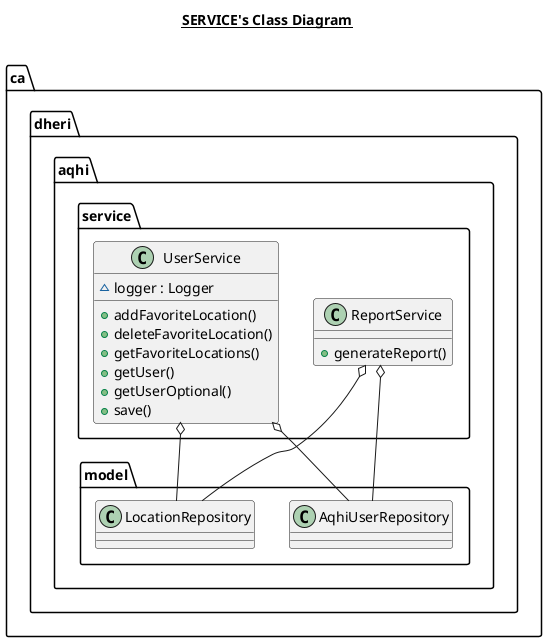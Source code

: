 @startuml

title __SERVICE's Class Diagram__\n

  namespace ca.dheri.aqhi {
    namespace service {
      class ca.dheri.aqhi.service.ReportService {
          + generateReport()
      }
    }
  }
  

  namespace ca.dheri.aqhi {
    namespace service {
      class ca.dheri.aqhi.service.UserService {
          ~ logger : Logger
          + addFavoriteLocation()
          + deleteFavoriteLocation()
          + getFavoriteLocations()
          + getUser()
          + getUserOptional()
          + save()
      }
    }
  }
  

  ca.dheri.aqhi.service.UserService o-- ca.dheri.aqhi.model.AqhiUserRepository
  ca.dheri.aqhi.service.UserService o-- ca.dheri.aqhi.model.LocationRepository

  ca.dheri.aqhi.service.ReportService o-- ca.dheri.aqhi.model.LocationRepository
  ca.dheri.aqhi.service.ReportService o-- ca.dheri.aqhi.model.AqhiUserRepository

@enduml
